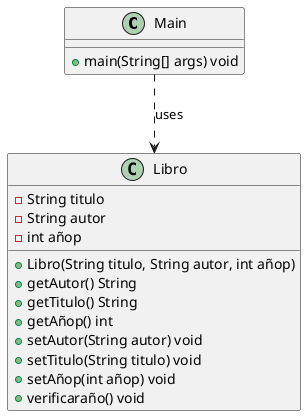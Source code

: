 @startuml
    class Main {
        +main(String[] args) void
    }
    
    class Libro {
        -String titulo
        -String autor
        -int añop
            
        +Libro(String titulo, String autor, int añop)
        +getAutor() String
        +getTitulo() String
        +getAñop() int
        +setAutor(String autor) void
        +setTitulo(String titulo) void
        +setAñop(int añop) void
        +verificaraño() void
    }
    
    Main ..> Libro : uses
@enduml